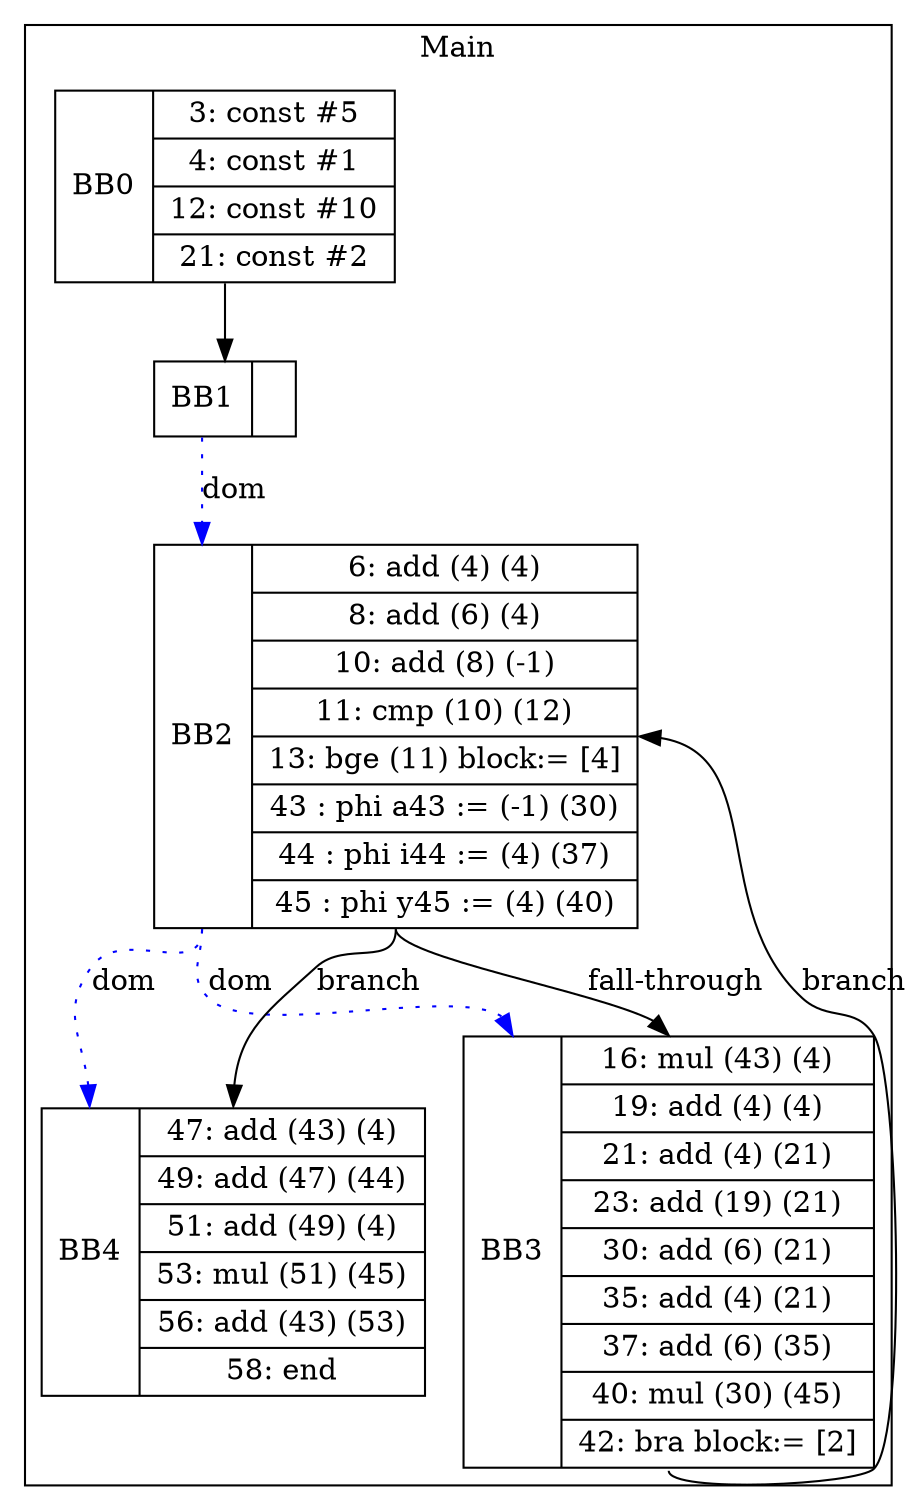 digraph G {
node [shape=record];
subgraph cluster_main{
label = "Main";
BB0 [shape=record, label="<b>BB0|{3: const #5|4: const #1|12: const #10|21: const #2}"];
BB1 [shape=record, label="<b>BB1|}"];
BB2 [shape=record, label="<b>BB2|{6: add (4) (4)|8: add (6) (4)|10: add (8) (-1)|11: cmp (10) (12)|13: bge (11) block:= [4]|43 : phi a43 := (-1) (30)|44 : phi i44 := (4) (37)|45 : phi y45 := (4) (40)}"];
BB3 [shape=record, label="<b>BB3|{16: mul (43) (4)|19: add (4) (4)|21: add (4) (21)|23: add (19) (21)|30: add (6) (21)|35: add (4) (21)|37: add (6) (35)|40: mul (30) (45)|42: bra block:= [2]}"];
BB4 [shape=record, label="<b>BB4|{47: add (43) (4)|49: add (47) (44)|51: add (49) (4)|53: mul (51) (45)|56: add (43) (53)|58: end}"];
}
BB0:s -> BB1:n ;
BB2:b -> BB3:b [color=blue, style=dotted, label="dom"];
BB2:b -> BB4:b [color=blue, style=dotted, label="dom"];
BB1:b -> BB2:b [color=blue, style=dotted, label="dom"];
BB2:s -> BB4:n [label="branch"];
BB3:s -> BB2:e [label="branch"];
BB2:s -> BB3:n [label="fall-through"];
}
